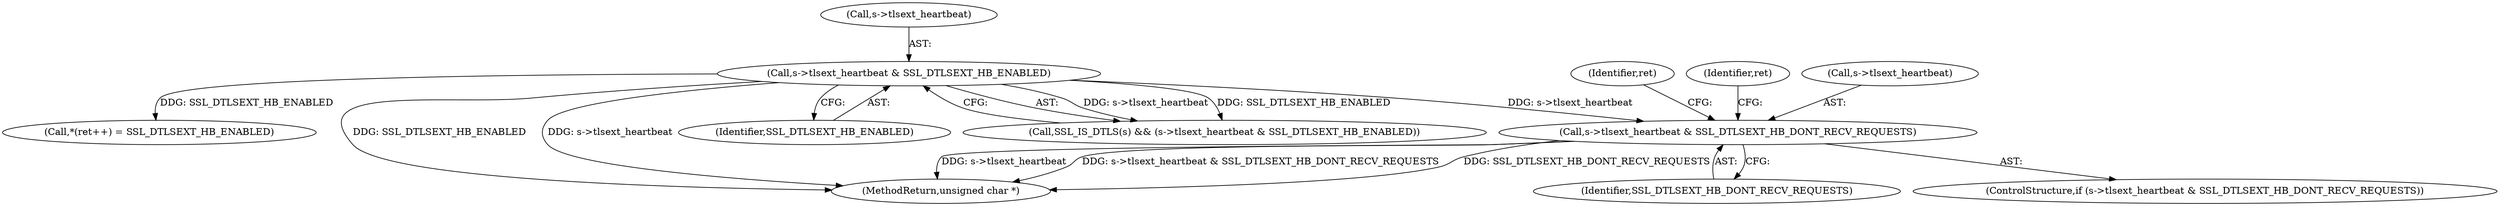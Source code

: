 digraph "0_openssl_4ad93618d26a3ea23d36ad5498ff4f59eff3a4d2_6@pointer" {
"1000519" [label="(Call,s->tlsext_heartbeat & SSL_DTLSEXT_HB_DONT_RECV_REQUESTS)"];
"1000499" [label="(Call,s->tlsext_heartbeat & SSL_DTLSEXT_HB_ENABLED)"];
"1000496" [label="(Call,SSL_IS_DTLS(s) && (s->tlsext_heartbeat & SSL_DTLSEXT_HB_ENABLED))"];
"1000533" [label="(Identifier,ret)"];
"1000519" [label="(Call,s->tlsext_heartbeat & SSL_DTLSEXT_HB_DONT_RECV_REQUESTS)"];
"1000518" [label="(ControlStructure,if (s->tlsext_heartbeat & SSL_DTLSEXT_HB_DONT_RECV_REQUESTS))"];
"1000523" [label="(Identifier,SSL_DTLSEXT_HB_DONT_RECV_REQUESTS)"];
"1000530" [label="(Call,*(ret++) = SSL_DTLSEXT_HB_ENABLED)"];
"1000527" [label="(Identifier,ret)"];
"1000520" [label="(Call,s->tlsext_heartbeat)"];
"1000500" [label="(Call,s->tlsext_heartbeat)"];
"1000800" [label="(MethodReturn,unsigned char *)"];
"1000503" [label="(Identifier,SSL_DTLSEXT_HB_ENABLED)"];
"1000499" [label="(Call,s->tlsext_heartbeat & SSL_DTLSEXT_HB_ENABLED)"];
"1000519" -> "1000518"  [label="AST: "];
"1000519" -> "1000523"  [label="CFG: "];
"1000520" -> "1000519"  [label="AST: "];
"1000523" -> "1000519"  [label="AST: "];
"1000527" -> "1000519"  [label="CFG: "];
"1000533" -> "1000519"  [label="CFG: "];
"1000519" -> "1000800"  [label="DDG: s->tlsext_heartbeat"];
"1000519" -> "1000800"  [label="DDG: s->tlsext_heartbeat & SSL_DTLSEXT_HB_DONT_RECV_REQUESTS"];
"1000519" -> "1000800"  [label="DDG: SSL_DTLSEXT_HB_DONT_RECV_REQUESTS"];
"1000499" -> "1000519"  [label="DDG: s->tlsext_heartbeat"];
"1000499" -> "1000496"  [label="AST: "];
"1000499" -> "1000503"  [label="CFG: "];
"1000500" -> "1000499"  [label="AST: "];
"1000503" -> "1000499"  [label="AST: "];
"1000496" -> "1000499"  [label="CFG: "];
"1000499" -> "1000800"  [label="DDG: SSL_DTLSEXT_HB_ENABLED"];
"1000499" -> "1000800"  [label="DDG: s->tlsext_heartbeat"];
"1000499" -> "1000496"  [label="DDG: s->tlsext_heartbeat"];
"1000499" -> "1000496"  [label="DDG: SSL_DTLSEXT_HB_ENABLED"];
"1000499" -> "1000530"  [label="DDG: SSL_DTLSEXT_HB_ENABLED"];
}
